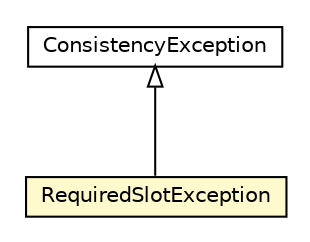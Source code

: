 #!/usr/local/bin/dot
#
# Class diagram 
# Generated by UMLGraph version 5.1 (http://www.umlgraph.org/)
#

digraph G {
	edge [fontname="Helvetica",fontsize=10,labelfontname="Helvetica",labelfontsize=10];
	node [fontname="Helvetica",fontsize=10,shape=plaintext];
	nodesep=0.25;
	ranksep=0.5;
	// pt.ist.fenixframework.backend.jvstmojb.dml.runtime.RequiredSlotException
	c123472 [label=<<table title="pt.ist.fenixframework.backend.jvstmojb.dml.runtime.RequiredSlotException" border="0" cellborder="1" cellspacing="0" cellpadding="2" port="p" bgcolor="lemonChiffon" href="./RequiredSlotException.html">
		<tr><td><table border="0" cellspacing="0" cellpadding="1">
<tr><td align="center" balign="center"> RequiredSlotException </td></tr>
		</table></td></tr>
		</table>>, fontname="Helvetica", fontcolor="black", fontsize=10.0];
	//pt.ist.fenixframework.backend.jvstmojb.dml.runtime.RequiredSlotException extends jvstm.cps.ConsistencyException
	c123543:p -> c123472:p [dir=back,arrowtail=empty];
	// jvstm.cps.ConsistencyException
	c123543 [label=<<table title="jvstm.cps.ConsistencyException" border="0" cellborder="1" cellspacing="0" cellpadding="2" port="p" href="http://java.sun.com/j2se/1.4.2/docs/api/jvstm/cps/ConsistencyException.html">
		<tr><td><table border="0" cellspacing="0" cellpadding="1">
<tr><td align="center" balign="center"> ConsistencyException </td></tr>
		</table></td></tr>
		</table>>, fontname="Helvetica", fontcolor="black", fontsize=10.0];
}

